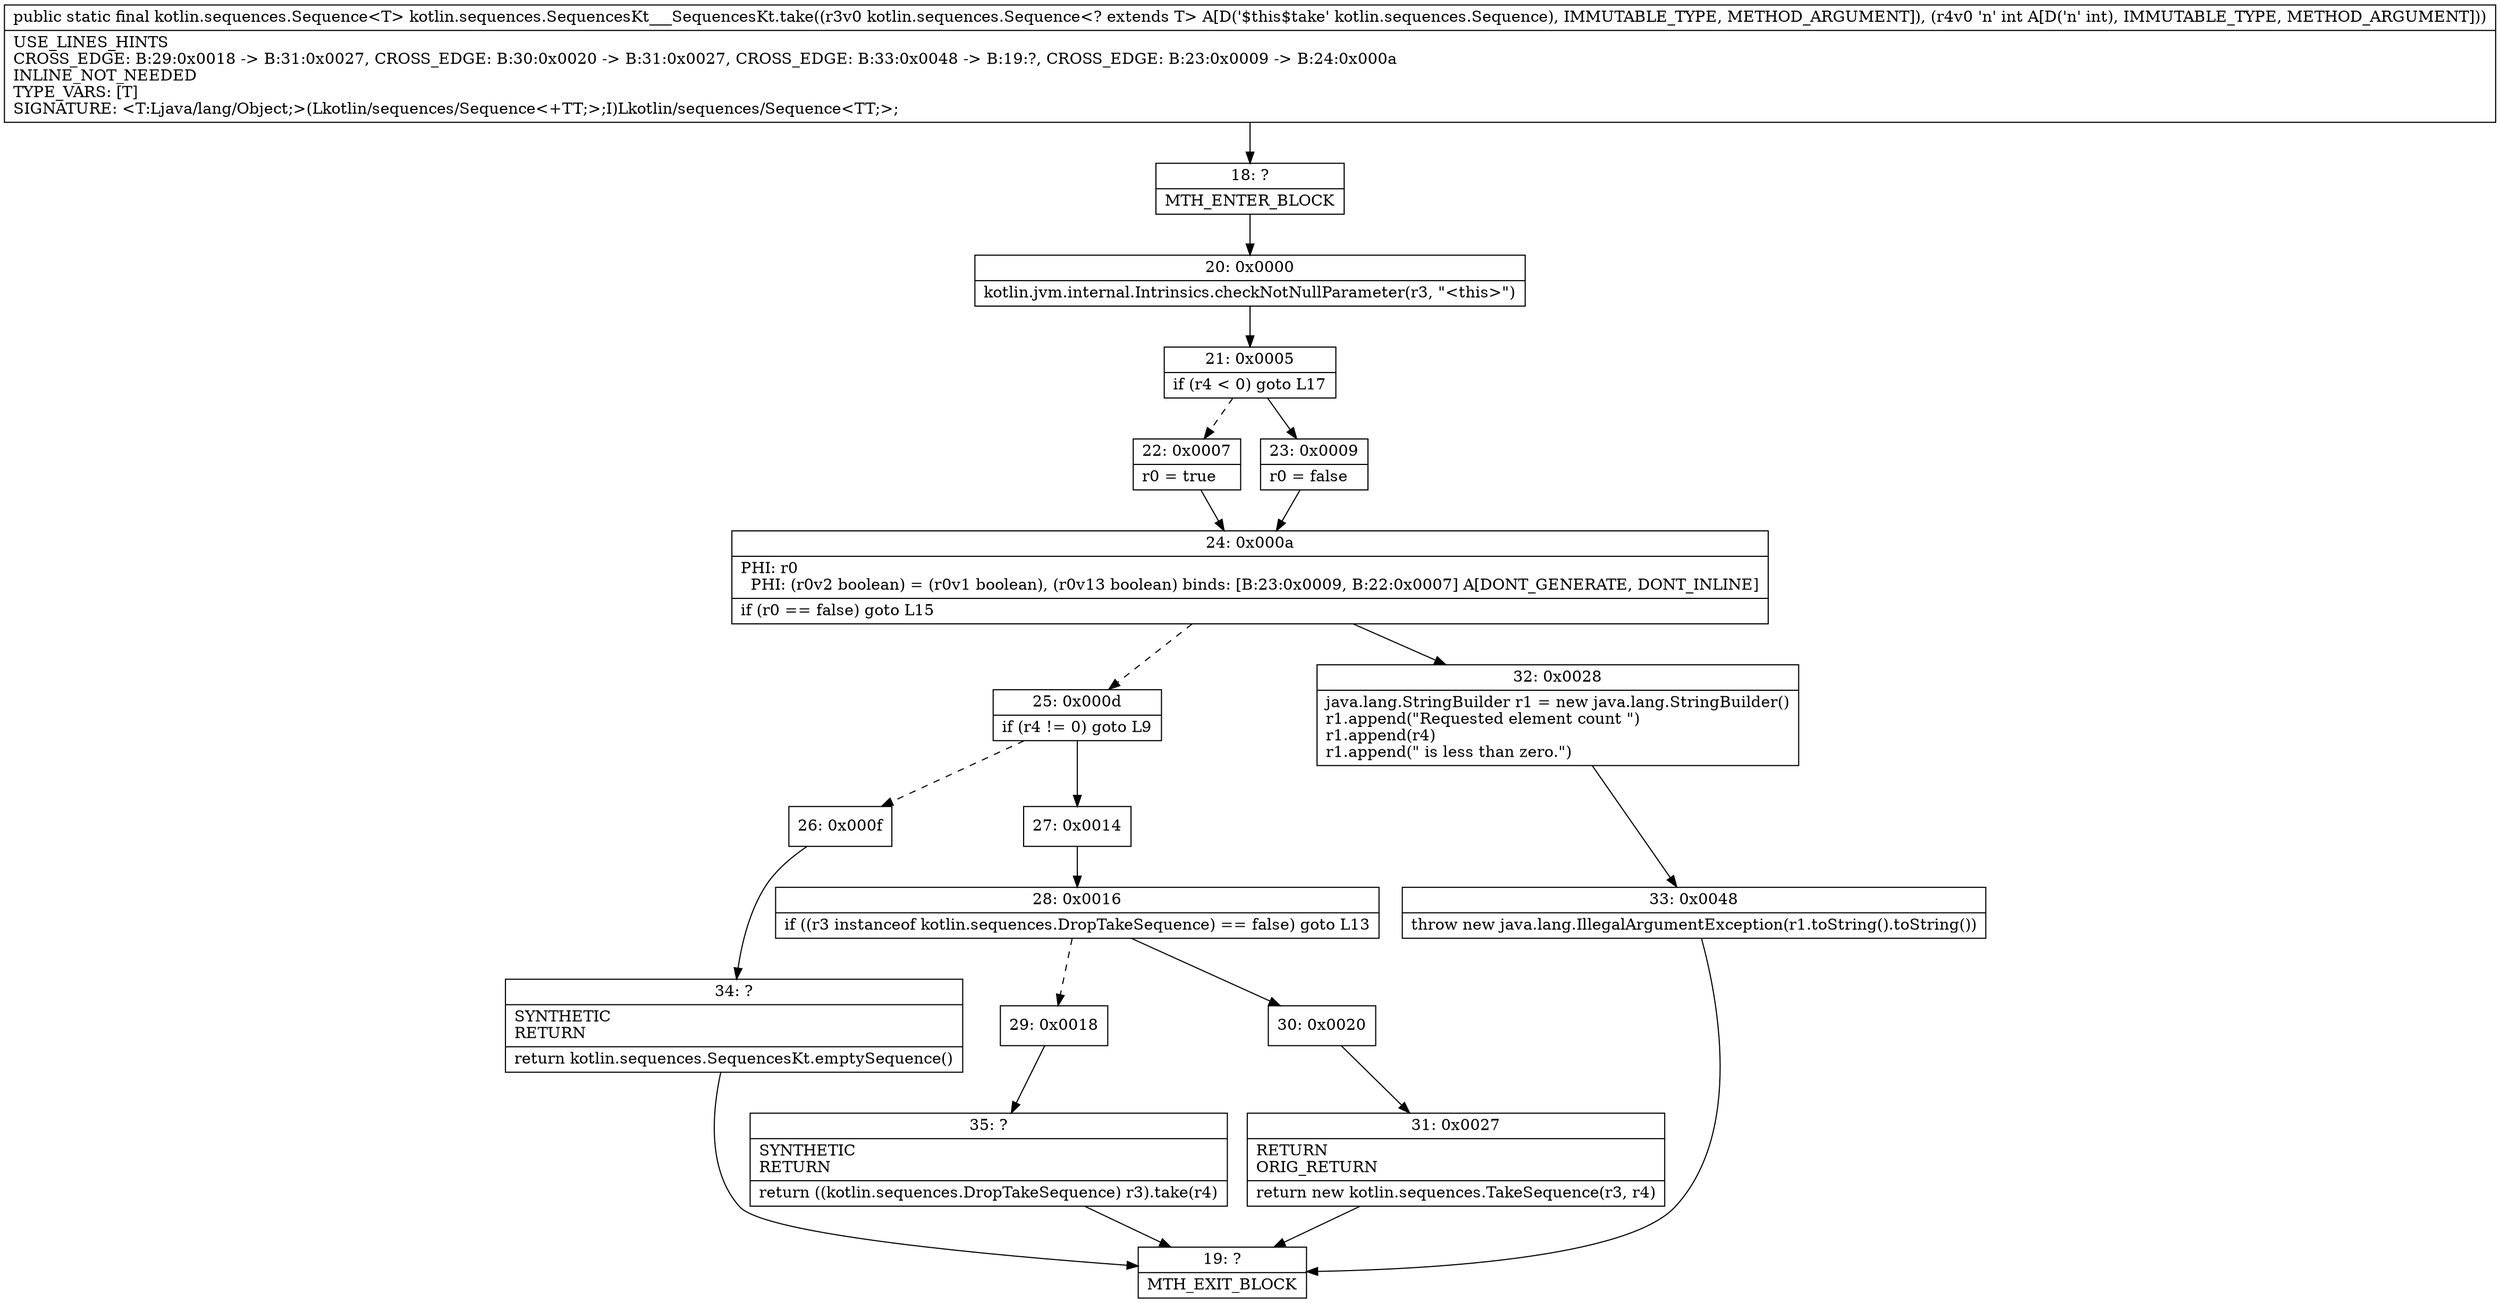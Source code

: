 digraph "CFG forkotlin.sequences.SequencesKt___SequencesKt.take(Lkotlin\/sequences\/Sequence;I)Lkotlin\/sequences\/Sequence;" {
Node_18 [shape=record,label="{18\:\ ?|MTH_ENTER_BLOCK\l}"];
Node_20 [shape=record,label="{20\:\ 0x0000|kotlin.jvm.internal.Intrinsics.checkNotNullParameter(r3, \"\<this\>\")\l}"];
Node_21 [shape=record,label="{21\:\ 0x0005|if (r4 \< 0) goto L17\l}"];
Node_22 [shape=record,label="{22\:\ 0x0007|r0 = true\l}"];
Node_24 [shape=record,label="{24\:\ 0x000a|PHI: r0 \l  PHI: (r0v2 boolean) = (r0v1 boolean), (r0v13 boolean) binds: [B:23:0x0009, B:22:0x0007] A[DONT_GENERATE, DONT_INLINE]\l|if (r0 == false) goto L15\l}"];
Node_25 [shape=record,label="{25\:\ 0x000d|if (r4 != 0) goto L9\l}"];
Node_26 [shape=record,label="{26\:\ 0x000f}"];
Node_34 [shape=record,label="{34\:\ ?|SYNTHETIC\lRETURN\l|return kotlin.sequences.SequencesKt.emptySequence()\l}"];
Node_19 [shape=record,label="{19\:\ ?|MTH_EXIT_BLOCK\l}"];
Node_27 [shape=record,label="{27\:\ 0x0014}"];
Node_28 [shape=record,label="{28\:\ 0x0016|if ((r3 instanceof kotlin.sequences.DropTakeSequence) == false) goto L13\l}"];
Node_29 [shape=record,label="{29\:\ 0x0018}"];
Node_35 [shape=record,label="{35\:\ ?|SYNTHETIC\lRETURN\l|return ((kotlin.sequences.DropTakeSequence) r3).take(r4)\l}"];
Node_30 [shape=record,label="{30\:\ 0x0020}"];
Node_31 [shape=record,label="{31\:\ 0x0027|RETURN\lORIG_RETURN\l|return new kotlin.sequences.TakeSequence(r3, r4)\l}"];
Node_32 [shape=record,label="{32\:\ 0x0028|java.lang.StringBuilder r1 = new java.lang.StringBuilder()\lr1.append(\"Requested element count \")\lr1.append(r4)\lr1.append(\" is less than zero.\")\l}"];
Node_33 [shape=record,label="{33\:\ 0x0048|throw new java.lang.IllegalArgumentException(r1.toString().toString())\l}"];
Node_23 [shape=record,label="{23\:\ 0x0009|r0 = false\l}"];
MethodNode[shape=record,label="{public static final kotlin.sequences.Sequence\<T\> kotlin.sequences.SequencesKt___SequencesKt.take((r3v0 kotlin.sequences.Sequence\<? extends T\> A[D('$this$take' kotlin.sequences.Sequence), IMMUTABLE_TYPE, METHOD_ARGUMENT]), (r4v0 'n' int A[D('n' int), IMMUTABLE_TYPE, METHOD_ARGUMENT]))  | USE_LINES_HINTS\lCROSS_EDGE: B:29:0x0018 \-\> B:31:0x0027, CROSS_EDGE: B:30:0x0020 \-\> B:31:0x0027, CROSS_EDGE: B:33:0x0048 \-\> B:19:?, CROSS_EDGE: B:23:0x0009 \-\> B:24:0x000a\lINLINE_NOT_NEEDED\lTYPE_VARS: [T]\lSIGNATURE: \<T:Ljava\/lang\/Object;\>(Lkotlin\/sequences\/Sequence\<+TT;\>;I)Lkotlin\/sequences\/Sequence\<TT;\>;\l}"];
MethodNode -> Node_18;Node_18 -> Node_20;
Node_20 -> Node_21;
Node_21 -> Node_22[style=dashed];
Node_21 -> Node_23;
Node_22 -> Node_24;
Node_24 -> Node_25[style=dashed];
Node_24 -> Node_32;
Node_25 -> Node_26[style=dashed];
Node_25 -> Node_27;
Node_26 -> Node_34;
Node_34 -> Node_19;
Node_27 -> Node_28;
Node_28 -> Node_29[style=dashed];
Node_28 -> Node_30;
Node_29 -> Node_35;
Node_35 -> Node_19;
Node_30 -> Node_31;
Node_31 -> Node_19;
Node_32 -> Node_33;
Node_33 -> Node_19;
Node_23 -> Node_24;
}

